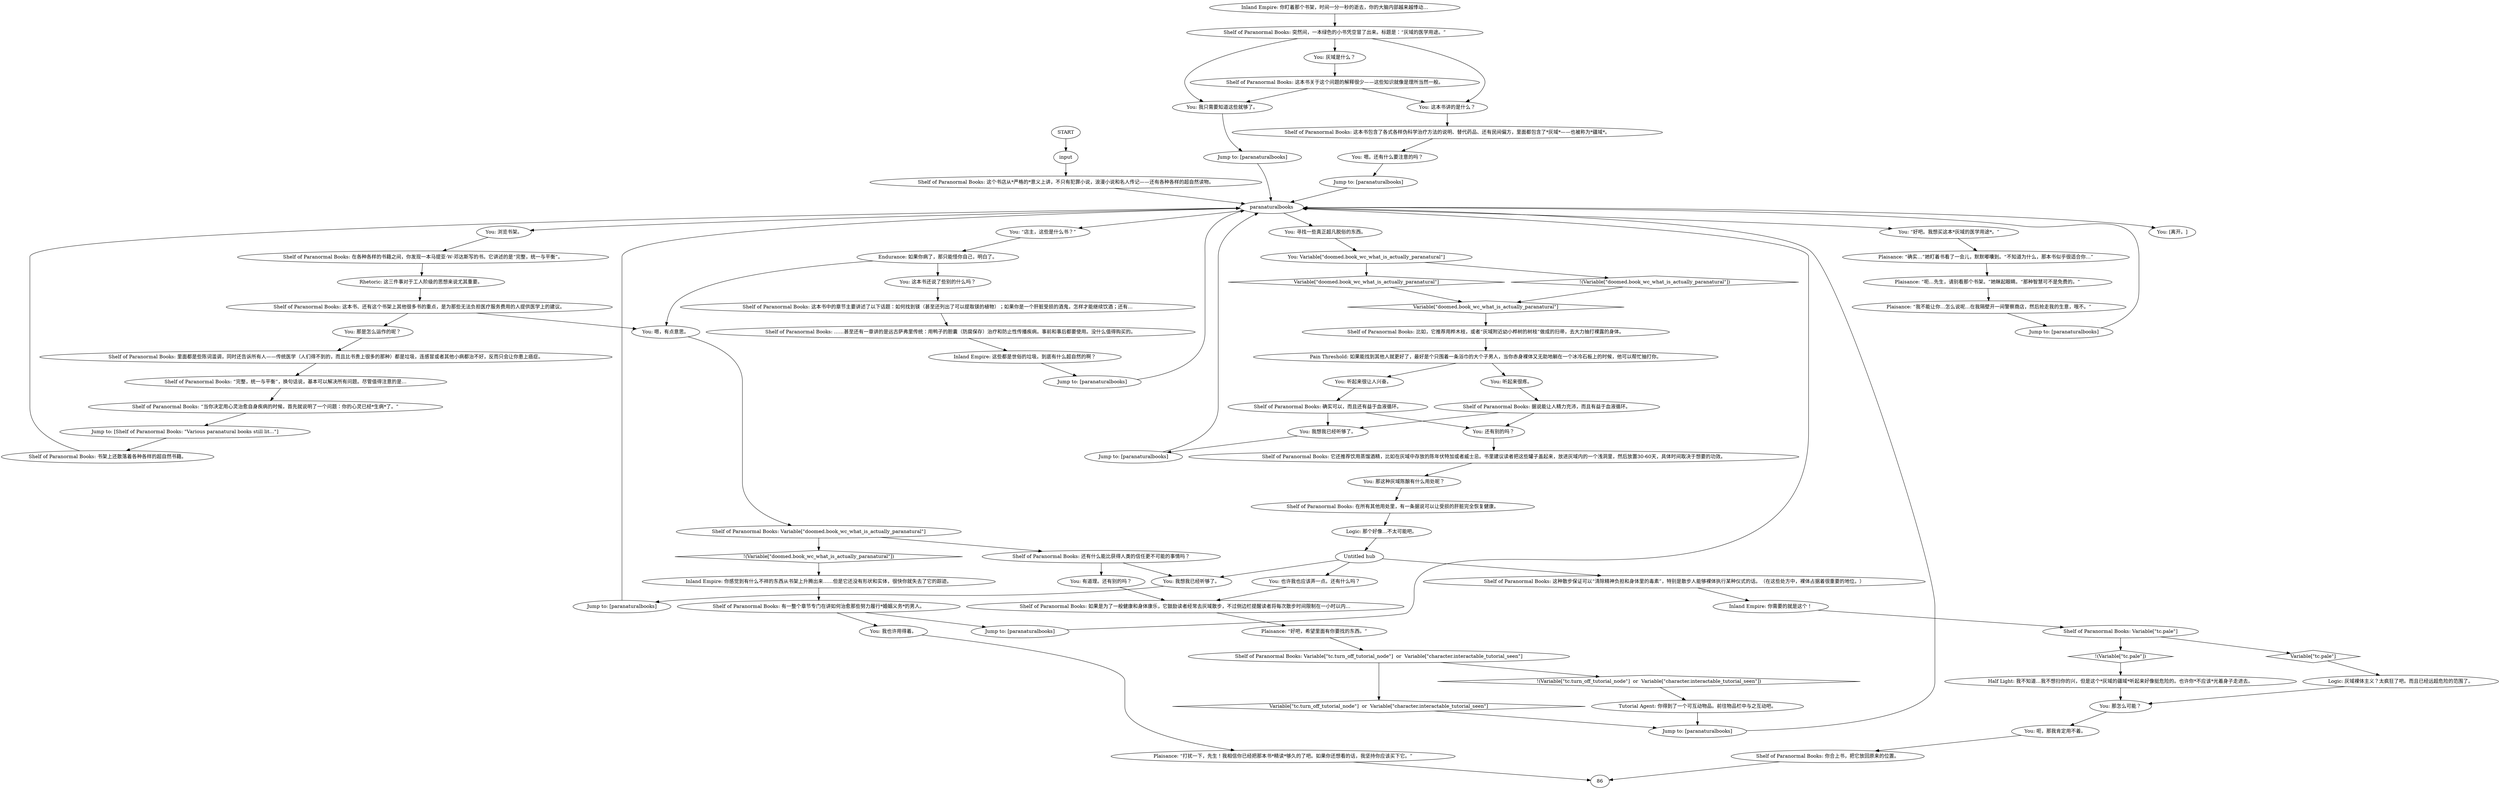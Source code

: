 # BOOKSTORE / PARANORMAL
# Shelf of paranormal books.
# ==================================================
digraph G {
	  0 [label="START"];
	  1 [label="input"];
	  2 [label="You: 那是怎么运作的呢？"];
	  3 [label="You: 灰域是什么？"];
	  4 [label="Shelf of Paranormal Books: 确实可以，而且还有益于血液循环。"];
	  5 [label="Logic: 那个好像…不太可能吧。"];
	  6 [label="Inland Empire: 你需要的就是这个！"];
	  7 [label="You: 浏览书架。"];
	  8 [label="Shelf of Paranormal Books: 这个书店从*严格的*意义上讲，不只有犯罪小说，浪漫小说和名人传记——还有各种各样的超自然读物。"];
	  9 [label="Half Light: 我不知道…我不想扫你的兴，但是这个*灰域的疆域*听起来好像挺危险的。也许你*不应该*光着身子走进去。"];
	  10 [label="paranaturalbooks"];
	  11 [label="Shelf of Paranormal Books: 书架上还散落着各种各样的超自然书籍。"];
	  12 [label="Jump to: [paranaturalbooks]"];
	  13 [label="Plaisance: “确实…”她盯着书看了一会儿，默默嘟囔到。“不知道为什么，那本书似乎很适合你…”"];
	  14 [label="Inland Empire: 你感觉到有什么不祥的东西从书架上升腾出来……但是它还没有形状和实体，很快你就失去了它的踪迹。"];
	  15 [label="Shelf of Paranormal Books: 据说能让人精力充沛，而且有益于血液循环。"];
	  16 [label="You: 有道理。还有别的吗？"];
	  17 [label="You: 听起来很疼。"];
	  18 [label="Shelf of Paranormal Books: 在所有其他用处里，有一条据说可以让受损的肝脏完全恢复健康。"];
	  19 [label="You: “好吧。我想买这本*灰域的医学用途*。”"];
	  20 [label="Shelf of Paranormal Books: 如果是为了一般健康和身体康乐，它鼓励读者经常去灰域散步，不过侧边栏提醒读者将每次散步时间限制在一小时以内…"];
	  21 [label="Jump to: [paranaturalbooks]"];
	  22 [label="Shelf of Paranormal Books: 这本书关于这个问题的解释很少——这些知识就像是理所当然一般。"];
	  23 [label="Shelf of Paranormal Books: 这本书、还有这个书架上其他很多书的重点，是为那些无法负担医疗服务费用的人提供医学上的建议。"];
	  24 [label="Shelf of Paranormal Books: ……甚至还有一章讲的是远古萨弗里传统：用鸭子的胆囊（防腐保存）治疗和防止性传播疾病。事前和事后都要使用。没什么值得购买的。"];
	  25 [label="Plaisance: “打扰一下，先生！我相信你已经把那本书*精读*够久的了吧。如果你还想看的话，我坚持你应该买下它。”"];
	  26 [label="You: 寻找一些真正超凡脱俗的东西。"];
	  27 [label="You: Variable[\"doomed.book_wc_what_is_actually_paranatural\"]"];
	  28 [label="Variable[\"doomed.book_wc_what_is_actually_paranatural\"]", shape=diamond];
	  29 [label="!(Variable[\"doomed.book_wc_what_is_actually_paranatural\"])", shape=diamond];
	  30 [label="Shelf of Paranormal Books: 它还推荐饮用蒸馏酒精，比如在灰域中存放的陈年伏特加或者威士忌。书里建议读者把这些罐子盖起来，放进灰域内的一个浅洞里，然后放置30-60天，具体时间取决于想要的功效。"];
	  31 [label="You: 那这种灰域陈酿有什么用处呢？"];
	  32 [label="You: 也许我也应该弄一点。还有什么吗？"];
	  33 [label="You: 我想我已经听够了。"];
	  34 [label="You: 我只需要知道这些就够了。"];
	  35 [label="You: “店主，这些是什么书？”"];
	  36 [label="Plaisance: “我不能让你…怎么说呢…在我隔壁开一间警察商店，然后抢走我的生意，哦不。”"];
	  37 [label="Shelf of Paranormal Books: 在各种各样的书籍之间，你发现一本马提亚·W·邓达斯写的书。它讲述的是“完整，统一与平衡”。"];
	  38 [label="Shelf of Paranormal Books: “完整，统一与平衡”，换句话说，基本可以解决所有问题。尽管值得注意的是…"];
	  39 [label="Rhetoric: 这三件事对于工人阶级的思想来说尤其重要。"];
	  40 [label="Jump to: [paranaturalbooks]"];
	  41 [label="Jump to: [paranaturalbooks]"];
	  42 [label="You: 嗯，有点意思。"];
	  43 [label="Shelf of Paranormal Books: 里面都是些陈词滥调，同时还告诉所有人——传统医学（人们得不到的，而且比书贵上很多的那种）都是垃圾，连感冒或者其他小病都治不好，反而只会让你患上癌症。"];
	  44 [label="Shelf of Paranormal Books: 这本书中的章节主要讲述了以下话题：如何找到镁（甚至还列出了可以提取镁的植物）；如果你是一个肝脏受损的酒鬼，怎样才能继续饮酒；还有…"];
	  45 [label="Inland Empire: 这些都是世俗的垃圾。到底有什么超自然的啊？"];
	  46 [label="Shelf of Paranormal Books: Variable[\"tc.pale\"]"];
	  47 [label="Variable[\"tc.pale\"]", shape=diamond];
	  48 [label="!(Variable[\"tc.pale\"])", shape=diamond];
	  49 [label="You: [离开。]"];
	  50 [label="Untitled hub"];
	  51 [label="Pain Threshold: 如果能找到其他人就更好了，最好是个只围着一条浴巾的大个子男人，当你赤身裸体又无助地躺在一个冰冷石板上的时候，他可以帮忙抽打你。"];
	  52 [label="Logic: 灰域裸体主义？太疯狂了吧。而且已经远超危险的范围了。"];
	  53 [label="Shelf of Paranormal Books: “当你决定用心灵治愈自身疾病的时候，首先就说明了一个问题：你的心灵已经*生病*了。”"];
	  54 [label="Jump to: [paranaturalbooks]"];
	  55 [label="Shelf of Paranormal Books: 这本书包含了各式各样伪科学治疗方法的说明、替代药品、还有民间偏方，里面都包含了*灰域*——也被称为*疆域*。"];
	  56 [label="You: 听起来很让人兴奋。"];
	  57 [label="Jump to: [paranaturalbooks]"];
	  58 [label="Shelf of Paranormal Books: Variable[\"tc.turn_off_tutorial_node\"]  or  Variable[\"character.interactable_tutorial_seen\"]"];
	  59 [label="Variable[\"tc.turn_off_tutorial_node\"]  or  Variable[\"character.interactable_tutorial_seen\"]", shape=diamond];
	  60 [label="!(Variable[\"tc.turn_off_tutorial_node\"]  or  Variable[\"character.interactable_tutorial_seen\"])", shape=diamond];
	  61 [label="You: 这本书讲的是什么？"];
	  62 [label="You: 我想我已经听够了。"];
	  63 [label="Shelf of Paranormal Books: 你合上书，把它放回原来的位置。"];
	  64 [label="Shelf of Paranormal Books: 突然间，一本绿色的小书凭空冒了出来。标题是：“灰域的医学用途。”"];
	  65 [label="You: 还有别的吗？"];
	  66 [label="Tutorial Agent: 你得到了一个可互动物品。前往物品栏中与之互动吧。"];
	  67 [label="You: 这本书还说了些别的什么吗？"];
	  68 [label="You: 我也许用得着。"];
	  69 [label="Inland Empire: 你盯着那个书架，时间一分一秒的逝去，你的大脑内部越来越悸动…"];
	  70 [label="Shelf of Paranormal Books: 比如，它推荐用桦木枝，或者“灰域附近幼小桦树的树枝”做成的扫帚，去大力抽打裸露的身体。"];
	  71 [label="You: 嗯。还有什么要注意的吗？"];
	  72 [label="You: 那怎么可能？"];
	  73 [label="Shelf of Paranormal Books: 这种散步保证可以“清除精神负担和身体里的毒素”，特别是散步人能够裸体执行某种仪式的话。（在这些处方中，裸体占据着很重要的地位。）"];
	  74 [label="Plaisance: “好吧，希望里面有你要找的东西。”"];
	  75 [label="Plaisance: “呃…先生，请别看那个书架。”她眯起眼睛。“那种智慧可不是免费的。”"];
	  76 [label="Endurance: 如果你病了，那只能怪你自己，明白了。"];
	  77 [label="Jump to: [Shelf of Paranormal Books: \"Various paranatural books still lit...\"]"];
	  78 [label="Shelf of Paranormal Books: Variable[\"doomed.book_wc_what_is_actually_paranatural\"]"];
	  79 [label="Variable[\"doomed.book_wc_what_is_actually_paranatural\"]", shape=diamond];
	  80 [label="!(Variable[\"doomed.book_wc_what_is_actually_paranatural\"])", shape=diamond];
	  81 [label="Shelf of Paranormal Books: 还有什么能比获得人类的信任更不可能的事情吗？"];
	  82 [label="You: 呃，那我肯定用不着。"];
	  83 [label="Jump to: [paranaturalbooks]"];
	  84 [label="Shelf of Paranormal Books: 有一整个章节专门在讲如何治愈那些努力履行*婚姻义务*的男人。"];
	  85 [label="Jump to: [paranaturalbooks]"];
	  0 -> 1
	  1 -> 8
	  2 -> 43
	  3 -> 22
	  4 -> 65
	  4 -> 62
	  5 -> 50
	  6 -> 46
	  7 -> 37
	  8 -> 10
	  9 -> 72
	  10 -> 35
	  10 -> 7
	  10 -> 49
	  10 -> 19
	  10 -> 26
	  11 -> 10
	  12 -> 10
	  13 -> 75
	  14 -> 84
	  15 -> 65
	  15 -> 62
	  16 -> 20
	  17 -> 15
	  18 -> 5
	  19 -> 13
	  20 -> 74
	  21 -> 10
	  22 -> 34
	  22 -> 61
	  23 -> 2
	  23 -> 42
	  24 -> 45
	  25 -> 86
	  26 -> 27
	  27 -> 28
	  27 -> 29
	  28 -> 79
	  29 -> 79
	  30 -> 31
	  31 -> 18
	  32 -> 20
	  33 -> 21
	  34 -> 40
	  35 -> 76
	  36 -> 41
	  37 -> 39
	  38 -> 53
	  39 -> 23
	  40 -> 10
	  41 -> 10
	  42 -> 78
	  43 -> 38
	  44 -> 24
	  45 -> 12
	  46 -> 48
	  46 -> 47
	  47 -> 52
	  48 -> 9
	  50 -> 32
	  50 -> 73
	  50 -> 33
	  51 -> 56
	  51 -> 17
	  52 -> 72
	  53 -> 77
	  54 -> 10
	  55 -> 71
	  56 -> 4
	  57 -> 10
	  58 -> 59
	  58 -> 60
	  59 -> 54
	  60 -> 66
	  61 -> 55
	  62 -> 57
	  63 -> 86
	  64 -> 34
	  64 -> 3
	  64 -> 61
	  65 -> 30
	  66 -> 54
	  67 -> 44
	  68 -> 25
	  69 -> 64
	  70 -> 51
	  71 -> 85
	  72 -> 82
	  73 -> 6
	  74 -> 58
	  75 -> 36
	  76 -> 42
	  76 -> 67
	  77 -> 11
	  78 -> 80
	  78 -> 81
	  79 -> 70
	  80 -> 14
	  81 -> 16
	  81 -> 33
	  82 -> 63
	  83 -> 10
	  84 -> 83
	  84 -> 68
	  85 -> 10
}

